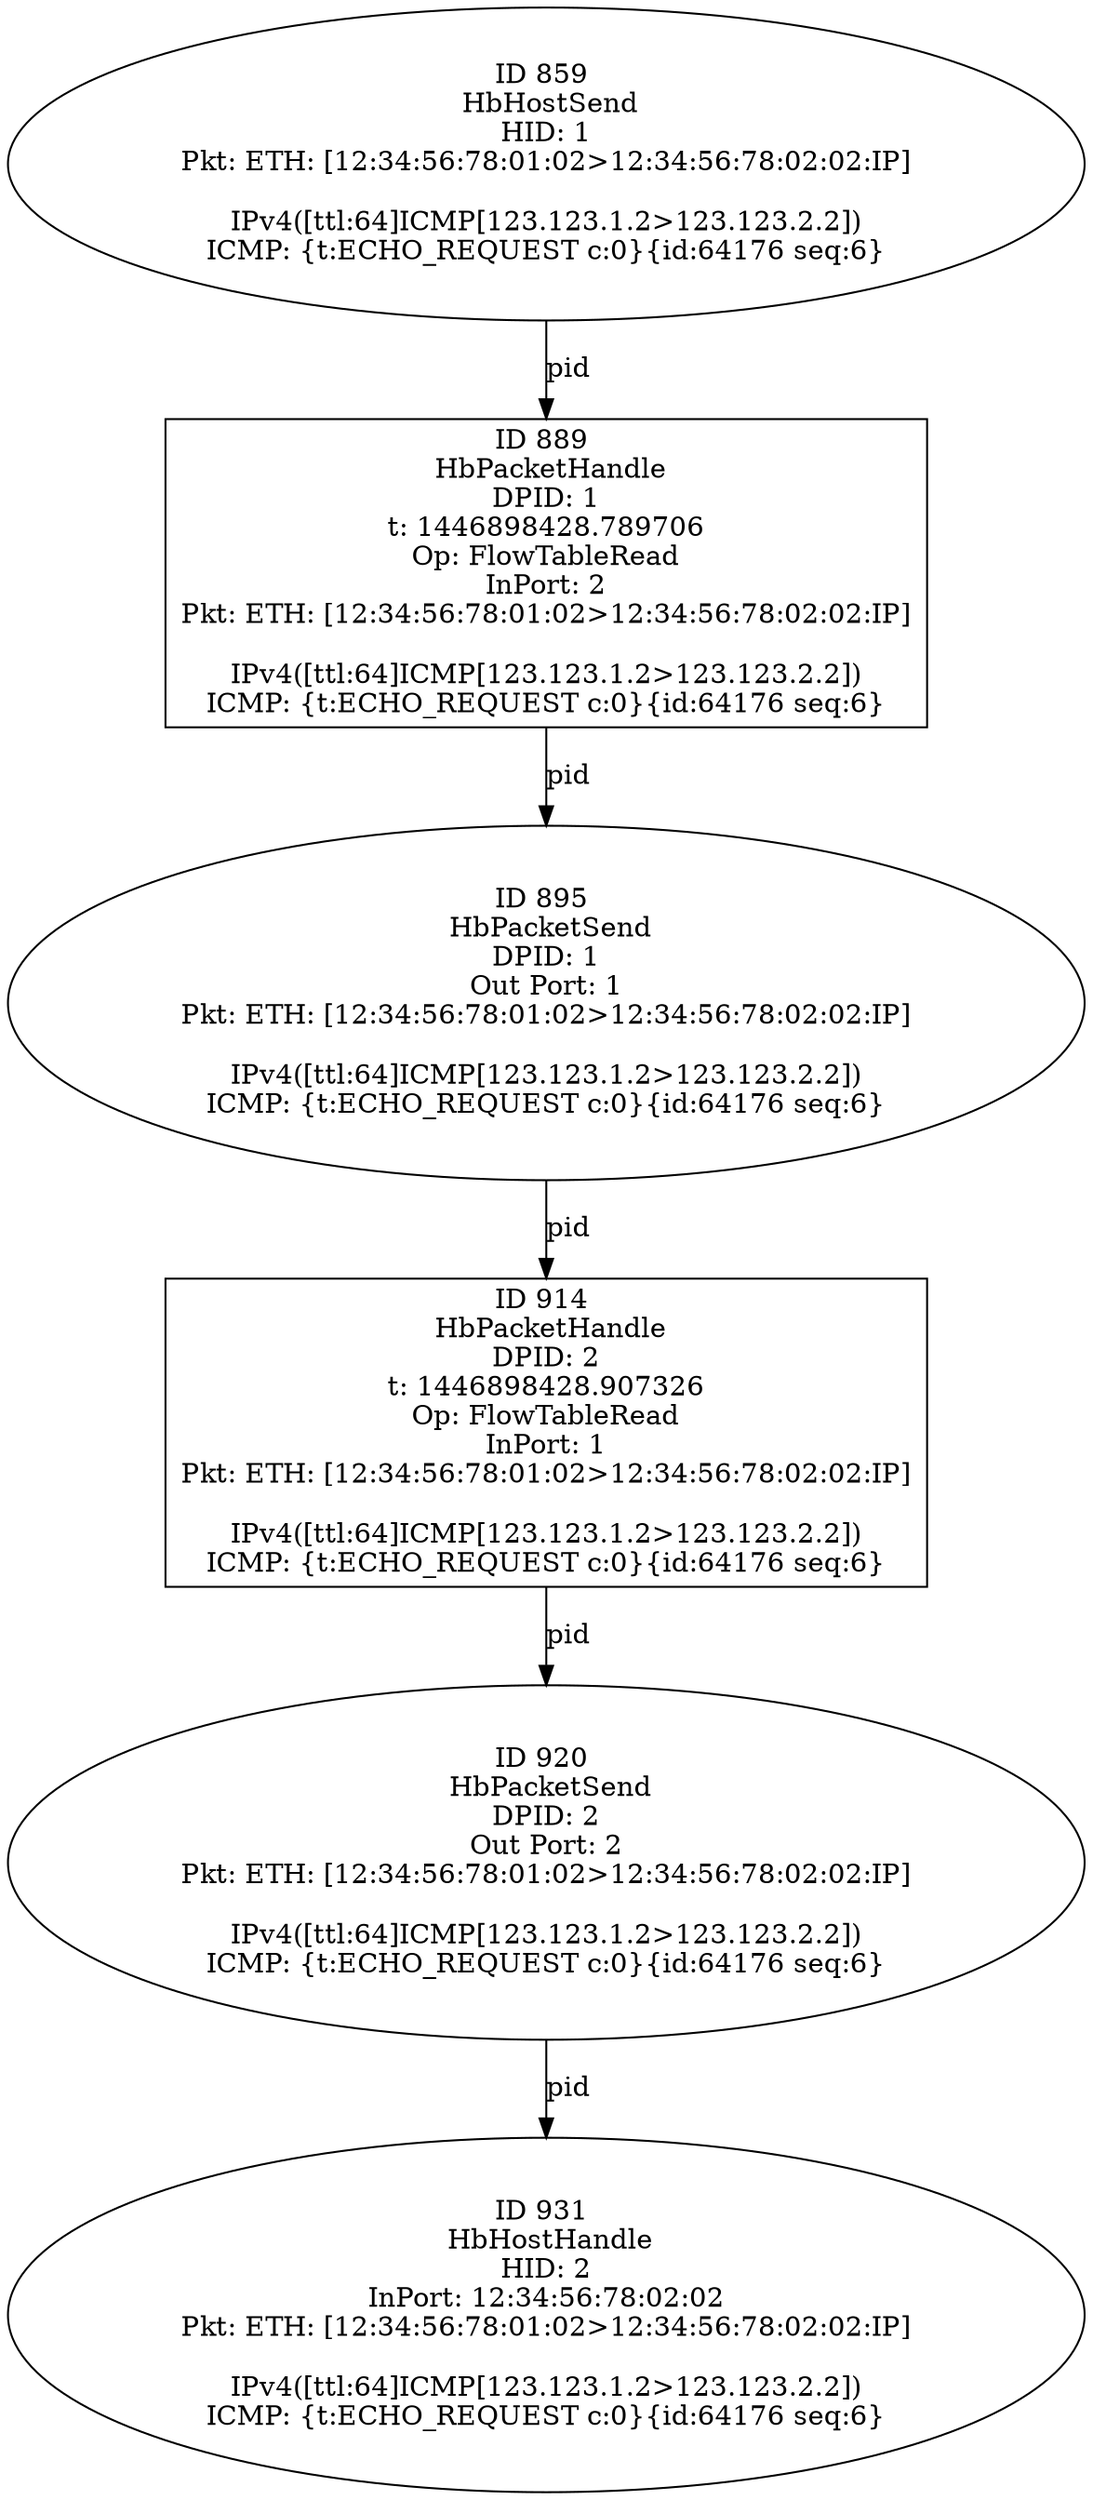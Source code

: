 strict digraph G {
931 [shape=oval, event=<hb_events.HbHostHandle object at 0x10f943a90>, label="ID 931 
 HbHostHandle
HID: 2
InPort: 12:34:56:78:02:02
Pkt: ETH: [12:34:56:78:01:02>12:34:56:78:02:02:IP]

IPv4([ttl:64]ICMP[123.123.1.2>123.123.2.2])
ICMP: {t:ECHO_REQUEST c:0}{id:64176 seq:6}"];
914 [shape=box, event=<hb_events.HbPacketHandle object at 0x10f9bde10>, label="ID 914 
 HbPacketHandle
DPID: 2
t: 1446898428.907326
Op: FlowTableRead
InPort: 1
Pkt: ETH: [12:34:56:78:01:02>12:34:56:78:02:02:IP]

IPv4([ttl:64]ICMP[123.123.1.2>123.123.2.2])
ICMP: {t:ECHO_REQUEST c:0}{id:64176 seq:6}"];
920 [shape=oval, event=<hb_events.HbPacketSend object at 0x10f93c0d0>, label="ID 920 
 HbPacketSend
DPID: 2
Out Port: 2
Pkt: ETH: [12:34:56:78:01:02>12:34:56:78:02:02:IP]

IPv4([ttl:64]ICMP[123.123.1.2>123.123.2.2])
ICMP: {t:ECHO_REQUEST c:0}{id:64176 seq:6}"];
889 [shape=box, event=<hb_events.HbPacketHandle object at 0x10f9a2990>, label="ID 889 
 HbPacketHandle
DPID: 1
t: 1446898428.789706
Op: FlowTableRead
InPort: 2
Pkt: ETH: [12:34:56:78:01:02>12:34:56:78:02:02:IP]

IPv4([ttl:64]ICMP[123.123.1.2>123.123.2.2])
ICMP: {t:ECHO_REQUEST c:0}{id:64176 seq:6}"];
859 [shape=oval, event=<hb_events.HbHostSend object at 0x10f987250>, label="ID 859 
 HbHostSend
HID: 1
Pkt: ETH: [12:34:56:78:01:02>12:34:56:78:02:02:IP]

IPv4([ttl:64]ICMP[123.123.1.2>123.123.2.2])
ICMP: {t:ECHO_REQUEST c:0}{id:64176 seq:6}"];
895 [shape=oval, event=<hb_events.HbPacketSend object at 0x10f9a8ed0>, label="ID 895 
 HbPacketSend
DPID: 1
Out Port: 1
Pkt: ETH: [12:34:56:78:01:02>12:34:56:78:02:02:IP]

IPv4([ttl:64]ICMP[123.123.1.2>123.123.2.2])
ICMP: {t:ECHO_REQUEST c:0}{id:64176 seq:6}"];
914 -> 920  [rel=pid, label=pid];
920 -> 931  [rel=pid, label=pid];
889 -> 895  [rel=pid, label=pid];
859 -> 889  [rel=pid, label=pid];
895 -> 914  [rel=pid, label=pid];
}
